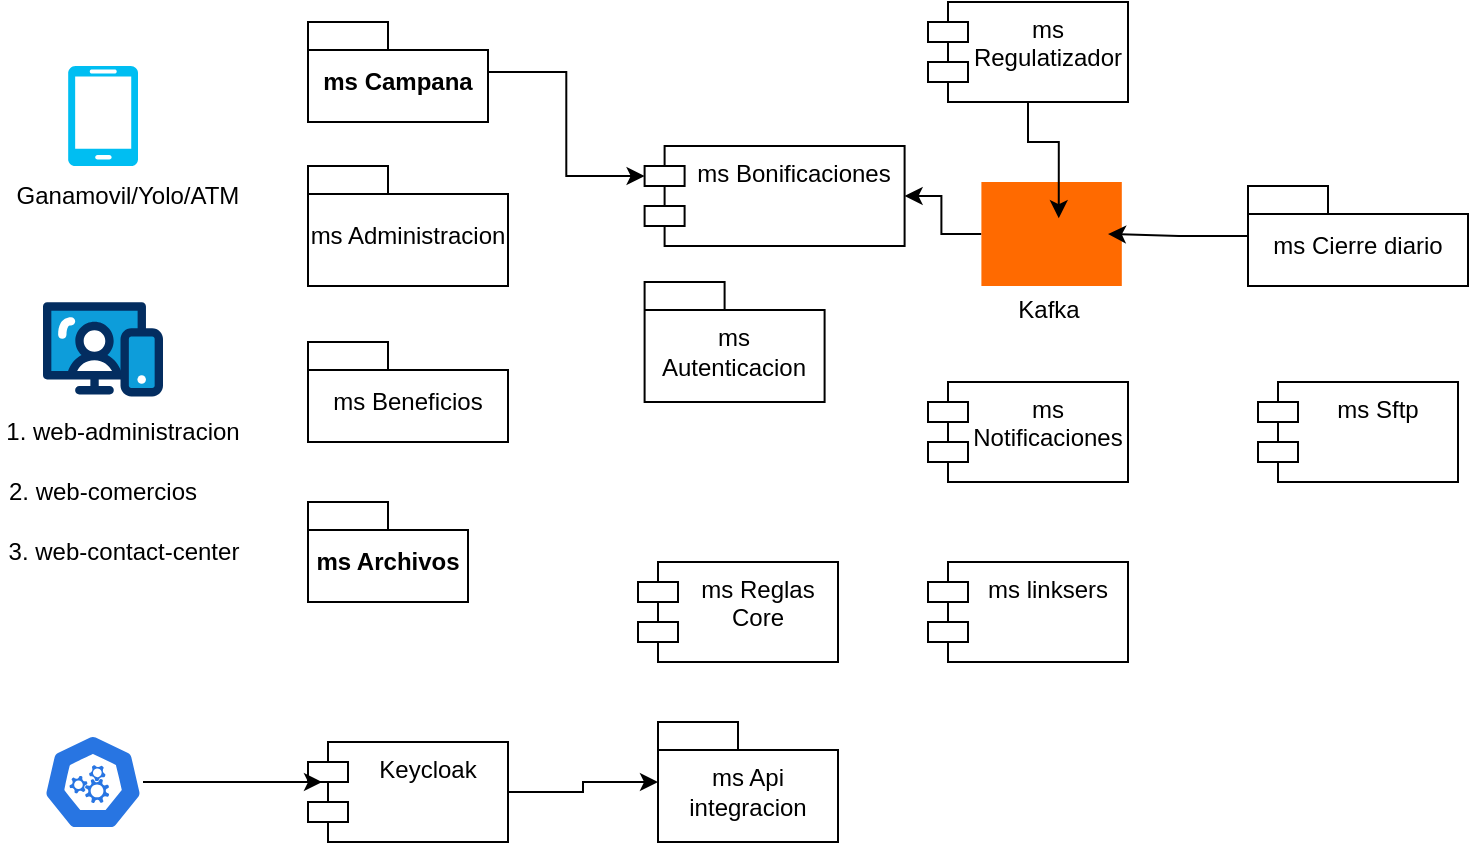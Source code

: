 <mxfile version="28.2.7" pages="2">
  <diagram name="lealtad" id="8zH7TcxPz3aNZjQDuvse">
    <mxGraphModel dx="808" dy="432" grid="1" gridSize="10" guides="1" tooltips="1" connect="1" arrows="1" fold="1" page="1" pageScale="1" pageWidth="850" pageHeight="1100" math="0" shadow="0">
      <root>
        <mxCell id="0" />
        <mxCell id="1" parent="0" />
        <mxCell id="OOM-nGGXsE_Pw0qRHjK8-4" value="ms Bonificaciones" style="shape=module;align=left;spacingLeft=20;align=center;verticalAlign=top;whiteSpace=wrap;html=1;" vertex="1" parent="1">
          <mxGeometry x="348.3" y="92" width="130" height="50" as="geometry" />
        </mxCell>
        <mxCell id="OOM-nGGXsE_Pw0qRHjK8-9" value="ms linksers" style="shape=module;align=left;spacingLeft=20;align=center;verticalAlign=top;whiteSpace=wrap;html=1;" vertex="1" parent="1">
          <mxGeometry x="490" y="300" width="100" height="50" as="geometry" />
        </mxCell>
        <mxCell id="OOM-nGGXsE_Pw0qRHjK8-10" value="ms Notificaciones" style="shape=module;align=left;spacingLeft=20;align=center;verticalAlign=top;whiteSpace=wrap;html=1;" vertex="1" parent="1">
          <mxGeometry x="490" y="210" width="100" height="50" as="geometry" />
        </mxCell>
        <mxCell id="OOM-nGGXsE_Pw0qRHjK8-11" value="ms Reglas Core" style="shape=module;align=left;spacingLeft=20;align=center;verticalAlign=top;whiteSpace=wrap;html=1;" vertex="1" parent="1">
          <mxGeometry x="345" y="300" width="100" height="50" as="geometry" />
        </mxCell>
        <mxCell id="OOM-nGGXsE_Pw0qRHjK8-12" value="ms Regulatizador" style="shape=module;align=left;spacingLeft=20;align=center;verticalAlign=top;whiteSpace=wrap;html=1;" vertex="1" parent="1">
          <mxGeometry x="490" y="20" width="100" height="50" as="geometry" />
        </mxCell>
        <mxCell id="OOM-nGGXsE_Pw0qRHjK8-13" value="ms Sftp" style="shape=module;align=left;spacingLeft=20;align=center;verticalAlign=top;whiteSpace=wrap;html=1;" vertex="1" parent="1">
          <mxGeometry x="655" y="210" width="100" height="50" as="geometry" />
        </mxCell>
        <mxCell id="OOM-nGGXsE_Pw0qRHjK8-14" value="" style="verticalLabelPosition=bottom;html=1;verticalAlign=top;align=center;strokeColor=none;fillColor=#00BEF2;shape=mxgraph.azure.mobile;pointerEvents=1;" vertex="1" parent="1">
          <mxGeometry x="60" y="52" width="35" height="50" as="geometry" />
        </mxCell>
        <mxCell id="OOM-nGGXsE_Pw0qRHjK8-15" value="" style="verticalLabelPosition=bottom;aspect=fixed;html=1;shape=mxgraph.salesforce.web;fillColorStyles=fillColor2,fillColor3,fillColor4;fillColor2=#032d60;fillColor3=#0d9dda;fillColor4=#ffffff;fillColor=none;strokeColor=none;" vertex="1" parent="1">
          <mxGeometry x="47.5" y="170" width="60" height="47.4" as="geometry" />
        </mxCell>
        <mxCell id="OOM-nGGXsE_Pw0qRHjK8-16" value="" style="aspect=fixed;sketch=0;html=1;dashed=0;whitespace=wrap;verticalLabelPosition=bottom;verticalAlign=top;fillColor=#2875E2;strokeColor=#ffffff;points=[[0.005,0.63,0],[0.1,0.2,0],[0.9,0.2,0],[0.5,0,0],[0.995,0.63,0],[0.72,0.99,0],[0.5,1,0],[0.28,0.99,0]];shape=mxgraph.kubernetes.icon2;prIcon=api" vertex="1" parent="1">
          <mxGeometry x="47.5" y="386" width="50" height="48" as="geometry" />
        </mxCell>
        <mxCell id="OOM-nGGXsE_Pw0qRHjK8-18" style="edgeStyle=orthogonalEdgeStyle;rounded=0;orthogonalLoop=1;jettySize=auto;html=1;entryX=1;entryY=0.5;entryDx=0;entryDy=0;" edge="1" parent="1" source="OOM-nGGXsE_Pw0qRHjK8-17" target="OOM-nGGXsE_Pw0qRHjK8-4">
          <mxGeometry relative="1" as="geometry" />
        </mxCell>
        <mxCell id="OOM-nGGXsE_Pw0qRHjK8-19" value="ms Campana" style="shape=folder;fontStyle=1;spacingTop=10;tabWidth=40;tabHeight=14;tabPosition=left;html=1;whiteSpace=wrap;" vertex="1" parent="1">
          <mxGeometry x="180" y="30" width="90" height="50" as="geometry" />
        </mxCell>
        <mxCell id="OOM-nGGXsE_Pw0qRHjK8-20" value="&lt;span style=&quot;font-weight: 400;&quot;&gt;ms Administracion&lt;/span&gt;" style="shape=folder;fontStyle=1;spacingTop=10;tabWidth=40;tabHeight=14;tabPosition=left;html=1;whiteSpace=wrap;" vertex="1" parent="1">
          <mxGeometry x="180" y="102" width="100" height="60" as="geometry" />
        </mxCell>
        <mxCell id="OOM-nGGXsE_Pw0qRHjK8-21" value="&lt;span style=&quot;font-weight: 400;&quot;&gt;ms Beneficios&lt;/span&gt;" style="shape=folder;fontStyle=1;spacingTop=10;tabWidth=40;tabHeight=14;tabPosition=left;html=1;whiteSpace=wrap;" vertex="1" parent="1">
          <mxGeometry x="180" y="190" width="100" height="50" as="geometry" />
        </mxCell>
        <mxCell id="OOM-nGGXsE_Pw0qRHjK8-23" value="ms Archivos" style="shape=folder;fontStyle=1;spacingTop=10;tabWidth=40;tabHeight=14;tabPosition=left;html=1;whiteSpace=wrap;" vertex="1" parent="1">
          <mxGeometry x="180" y="270" width="80" height="50" as="geometry" />
        </mxCell>
        <mxCell id="OOM-nGGXsE_Pw0qRHjK8-24" value="&lt;span style=&quot;font-weight: 400;&quot;&gt;ms Api integracion&lt;/span&gt;" style="shape=folder;fontStyle=1;spacingTop=10;tabWidth=40;tabHeight=14;tabPosition=left;html=1;whiteSpace=wrap;" vertex="1" parent="1">
          <mxGeometry x="355" y="380" width="90" height="60" as="geometry" />
        </mxCell>
        <mxCell id="OOM-nGGXsE_Pw0qRHjK8-25" value="&lt;span style=&quot;font-weight: 400;&quot;&gt;ms Cierre diario&lt;/span&gt;" style="shape=folder;fontStyle=1;spacingTop=10;tabWidth=40;tabHeight=14;tabPosition=left;html=1;whiteSpace=wrap;" vertex="1" parent="1">
          <mxGeometry x="650" y="112" width="110" height="50" as="geometry" />
        </mxCell>
        <mxCell id="OOM-nGGXsE_Pw0qRHjK8-26" value="&lt;span style=&quot;font-weight: 400;&quot;&gt;ms Autenticacion&lt;/span&gt;" style="shape=folder;fontStyle=1;spacingTop=10;tabWidth=40;tabHeight=14;tabPosition=left;html=1;whiteSpace=wrap;" vertex="1" parent="1">
          <mxGeometry x="348.3" y="160" width="90" height="60" as="geometry" />
        </mxCell>
        <mxCell id="OOM-nGGXsE_Pw0qRHjK8-30" value="" style="group" vertex="1" connectable="0" parent="1">
          <mxGeometry x="516.7" y="110" width="73.3" height="89" as="geometry" />
        </mxCell>
        <mxCell id="OOM-nGGXsE_Pw0qRHjK8-17" value="" style="points=[];aspect=fixed;html=1;align=center;shadow=0;dashed=0;fillColor=#FF6A00;strokeColor=none;shape=mxgraph.alibaba_cloud.kafka;" vertex="1" parent="OOM-nGGXsE_Pw0qRHjK8-30">
          <mxGeometry width="70.2" height="52" as="geometry" />
        </mxCell>
        <mxCell id="OOM-nGGXsE_Pw0qRHjK8-28" value="Kafka" style="text;html=1;whiteSpace=wrap;strokeColor=none;fillColor=none;align=center;verticalAlign=middle;rounded=0;" vertex="1" parent="OOM-nGGXsE_Pw0qRHjK8-30">
          <mxGeometry x="-3.1" y="39" width="73.3" height="50" as="geometry" />
        </mxCell>
        <mxCell id="OOM-nGGXsE_Pw0qRHjK8-45" style="edgeStyle=orthogonalEdgeStyle;rounded=0;orthogonalLoop=1;jettySize=auto;html=1;" edge="1" parent="1" source="OOM-nGGXsE_Pw0qRHjK8-31" target="OOM-nGGXsE_Pw0qRHjK8-24">
          <mxGeometry relative="1" as="geometry" />
        </mxCell>
        <mxCell id="OOM-nGGXsE_Pw0qRHjK8-31" value="Keycloak" style="shape=module;align=left;spacingLeft=20;align=center;verticalAlign=top;whiteSpace=wrap;html=1;" vertex="1" parent="1">
          <mxGeometry x="180" y="390" width="100" height="50" as="geometry" />
        </mxCell>
        <mxCell id="OOM-nGGXsE_Pw0qRHjK8-33" style="edgeStyle=orthogonalEdgeStyle;rounded=0;orthogonalLoop=1;jettySize=auto;html=1;entryX=0.551;entryY=0.348;entryDx=0;entryDy=0;entryPerimeter=0;" edge="1" parent="1" source="OOM-nGGXsE_Pw0qRHjK8-12" target="OOM-nGGXsE_Pw0qRHjK8-17">
          <mxGeometry relative="1" as="geometry" />
        </mxCell>
        <mxCell id="OOM-nGGXsE_Pw0qRHjK8-34" style="edgeStyle=orthogonalEdgeStyle;rounded=0;orthogonalLoop=1;jettySize=auto;html=1;" edge="1" parent="1" source="OOM-nGGXsE_Pw0qRHjK8-25">
          <mxGeometry relative="1" as="geometry">
            <mxPoint x="580" y="136" as="targetPoint" />
          </mxGeometry>
        </mxCell>
        <mxCell id="OOM-nGGXsE_Pw0qRHjK8-44" style="edgeStyle=orthogonalEdgeStyle;rounded=0;orthogonalLoop=1;jettySize=auto;html=1;entryX=0.07;entryY=0.4;entryDx=0;entryDy=0;entryPerimeter=0;" edge="1" parent="1" source="OOM-nGGXsE_Pw0qRHjK8-16" target="OOM-nGGXsE_Pw0qRHjK8-31">
          <mxGeometry relative="1" as="geometry" />
        </mxCell>
        <mxCell id="OOM-nGGXsE_Pw0qRHjK8-46" value="1. web-administracion" style="text;html=1;whiteSpace=wrap;strokeColor=none;fillColor=none;align=center;verticalAlign=middle;rounded=0;" vertex="1" parent="1">
          <mxGeometry x="26.25" y="220" width="122.5" height="30" as="geometry" />
        </mxCell>
        <mxCell id="OOM-nGGXsE_Pw0qRHjK8-49" value="2. web-comercios" style="text;html=1;whiteSpace=wrap;strokeColor=none;fillColor=none;align=center;verticalAlign=middle;rounded=0;" vertex="1" parent="1">
          <mxGeometry x="26.25" y="250" width="102.5" height="30" as="geometry" />
        </mxCell>
        <mxCell id="OOM-nGGXsE_Pw0qRHjK8-50" value="Ganamovil/Yolo/ATM" style="text;html=1;whiteSpace=wrap;strokeColor=none;fillColor=none;align=center;verticalAlign=middle;rounded=0;" vertex="1" parent="1">
          <mxGeometry x="30" y="102" width="120" height="30" as="geometry" />
        </mxCell>
        <mxCell id="OOM-nGGXsE_Pw0qRHjK8-51" value="3. web-contact-center" style="text;html=1;whiteSpace=wrap;strokeColor=none;fillColor=none;align=center;verticalAlign=middle;rounded=0;" vertex="1" parent="1">
          <mxGeometry x="26.25" y="280" width="123.75" height="30" as="geometry" />
        </mxCell>
        <mxCell id="OOM-nGGXsE_Pw0qRHjK8-52" style="edgeStyle=orthogonalEdgeStyle;rounded=0;orthogonalLoop=1;jettySize=auto;html=1;entryX=0;entryY=0;entryDx=0;entryDy=15;entryPerimeter=0;" edge="1" parent="1" source="OOM-nGGXsE_Pw0qRHjK8-19" target="OOM-nGGXsE_Pw0qRHjK8-4">
          <mxGeometry relative="1" as="geometry" />
        </mxCell>
      </root>
    </mxGraphModel>
  </diagram>
  <diagram id="H2mVY3tkUoPxfi04WcDv" name="remesas">
    <mxGraphModel dx="808" dy="432" grid="1" gridSize="10" guides="1" tooltips="1" connect="1" arrows="1" fold="1" page="1" pageScale="1" pageWidth="850" pageHeight="1100" math="0" shadow="0">
      <root>
        <mxCell id="0" />
        <mxCell id="1" parent="0" />
        <mxCell id="06CbXgnT4wGmGunYRNDH-2" value="" style="points=[];aspect=fixed;html=1;align=center;shadow=0;dashed=0;fillColor=#FF6A00;strokeColor=none;shape=mxgraph.alibaba_cloud.kafka;" vertex="1" parent="1">
          <mxGeometry x="544.9" y="219" width="70.2" height="52" as="geometry" />
        </mxCell>
        <mxCell id="gqhBm46V6ydSV_ch7ugN-1" value="" style="verticalLabelPosition=bottom;html=1;verticalAlign=top;align=center;strokeColor=none;fillColor=#00BEF2;shape=mxgraph.azure.mobile;pointerEvents=1;" vertex="1" parent="1">
          <mxGeometry x="90" y="180" width="35" height="50" as="geometry" />
        </mxCell>
        <mxCell id="gqhBm46V6ydSV_ch7ugN-2" value="ATM/Yolo" style="text;html=1;whiteSpace=wrap;strokeColor=none;fillColor=none;align=center;verticalAlign=middle;rounded=0;" vertex="1" parent="1">
          <mxGeometry x="60" y="230" width="95" height="30" as="geometry" />
        </mxCell>
        <mxCell id="gqhBm46V6ydSV_ch7ugN-3" value="|Servicios" style="verticalAlign=top;align=left;spacingTop=8;spacingLeft=2;spacingRight=12;shape=cube;size=10;direction=south;fontStyle=4;html=1;whiteSpace=wrap;" vertex="1" parent="1">
          <mxGeometry x="210" y="180" width="100" height="70" as="geometry" />
        </mxCell>
        <mxCell id="gqhBm46V6ydSV_ch7ugN-4" value="Kafka" style="text;html=1;whiteSpace=wrap;strokeColor=none;fillColor=none;align=center;verticalAlign=middle;rounded=0;" vertex="1" parent="1">
          <mxGeometry x="590" y="271" width="60" height="30" as="geometry" />
        </mxCell>
        <mxCell id="yJMQXDDSh1Llwa_QE6lD-1" value="ms Bonificaciones" style="shape=module;align=left;spacingLeft=20;align=center;verticalAlign=top;whiteSpace=wrap;html=1;" vertex="1" parent="1">
          <mxGeometry x="610" y="120" width="130" height="50" as="geometry" />
        </mxCell>
        <mxCell id="uzwQlgg9LJrGUANSgagh-2" value="5152" style="shape=module;align=left;spacingLeft=20;align=center;verticalAlign=top;whiteSpace=wrap;html=1;" vertex="1" parent="1">
          <mxGeometry x="360" y="120" width="90" height="50" as="geometry" />
        </mxCell>
        <mxCell id="uzwQlgg9LJrGUANSgagh-3" style="edgeStyle=orthogonalEdgeStyle;rounded=0;orthogonalLoop=1;jettySize=auto;html=1;entryX=0;entryY=0;entryDx=40;entryDy=100;entryPerimeter=0;" edge="1" parent="1" source="gqhBm46V6ydSV_ch7ugN-1" target="gqhBm46V6ydSV_ch7ugN-3">
          <mxGeometry relative="1" as="geometry" />
        </mxCell>
        <mxCell id="uzwQlgg9LJrGUANSgagh-4" style="edgeStyle=orthogonalEdgeStyle;rounded=0;orthogonalLoop=1;jettySize=auto;html=1;entryX=0.107;entryY=0.457;entryDx=0;entryDy=0;entryPerimeter=0;" edge="1" parent="1" source="gqhBm46V6ydSV_ch7ugN-3" target="uzwQlgg9LJrGUANSgagh-2">
          <mxGeometry relative="1" as="geometry" />
        </mxCell>
        <mxCell id="uzwQlgg9LJrGUANSgagh-6" style="edgeStyle=orthogonalEdgeStyle;rounded=0;orthogonalLoop=1;jettySize=auto;html=1;entryX=0.59;entryY=0.184;entryDx=0;entryDy=0;entryPerimeter=0;" edge="1" parent="1" source="yJMQXDDSh1Llwa_QE6lD-1" target="06CbXgnT4wGmGunYRNDH-2">
          <mxGeometry relative="1" as="geometry" />
        </mxCell>
        <mxCell id="y3C3Ynn8Zng3jrYVdHfr-2" value="&lt;b&gt;PREMIACION REMESAS POR YOLO Y ATM&lt;/b&gt;" style="text;html=1;whiteSpace=wrap;strokeColor=none;fillColor=none;align=center;verticalAlign=middle;rounded=0;" vertex="1" parent="1">
          <mxGeometry x="150" y="50" width="130" height="80" as="geometry" />
        </mxCell>
        <mxCell id="y3C3Ynn8Zng3jrYVdHfr-3" value="2182" style="shape=module;align=left;spacingLeft=20;align=center;verticalAlign=top;whiteSpace=wrap;html=1;" vertex="1" parent="1">
          <mxGeometry x="360" y="280" width="90" height="50" as="geometry" />
        </mxCell>
        <mxCell id="y3C3Ynn8Zng3jrYVdHfr-4" style="edgeStyle=orthogonalEdgeStyle;rounded=0;orthogonalLoop=1;jettySize=auto;html=1;entryX=0.112;entryY=0.79;entryDx=0;entryDy=0;entryPerimeter=0;" edge="1" parent="1" source="gqhBm46V6ydSV_ch7ugN-3" target="y3C3Ynn8Zng3jrYVdHfr-3">
          <mxGeometry relative="1" as="geometry" />
        </mxCell>
        <mxCell id="y3C3Ynn8Zng3jrYVdHfr-6" style="edgeStyle=orthogonalEdgeStyle;rounded=0;orthogonalLoop=1;jettySize=auto;html=1;entryX=0.088;entryY=0.587;entryDx=0;entryDy=0;entryPerimeter=0;" edge="1" parent="1" source="uzwQlgg9LJrGUANSgagh-2" target="06CbXgnT4wGmGunYRNDH-2">
          <mxGeometry relative="1" as="geometry" />
        </mxCell>
        <mxCell id="y3C3Ynn8Zng3jrYVdHfr-7" style="edgeStyle=orthogonalEdgeStyle;rounded=0;orthogonalLoop=1;jettySize=auto;html=1;entryX=0.617;entryY=1.008;entryDx=0;entryDy=0;entryPerimeter=0;" edge="1" parent="1" source="y3C3Ynn8Zng3jrYVdHfr-3" target="06CbXgnT4wGmGunYRNDH-2">
          <mxGeometry relative="1" as="geometry" />
        </mxCell>
      </root>
    </mxGraphModel>
  </diagram>
</mxfile>
